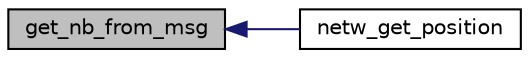 digraph G
{
  edge [fontname="Helvetica",fontsize="10",labelfontname="Helvetica",labelfontsize="10"];
  node [fontname="Helvetica",fontsize="10",shape=record];
  rankdir=LR;
  Node1 [label="get_nb_from_msg",height=0.2,width=0.4,color="black", fillcolor="grey75", style="filled" fontcolor="black"];
  Node1 -> Node2 [dir=back,color="midnightblue",fontsize="10",style="solid",fontname="Helvetica"];
  Node2 [label="netw_get_position",height=0.2,width=0.4,color="black", fillcolor="white", style="filled",URL="$n__network__msg_8c.html#a241bf3b1ebc63dd986dfec1b0fe4998b",tooltip="Retrieves position from netwmsg."];
}

